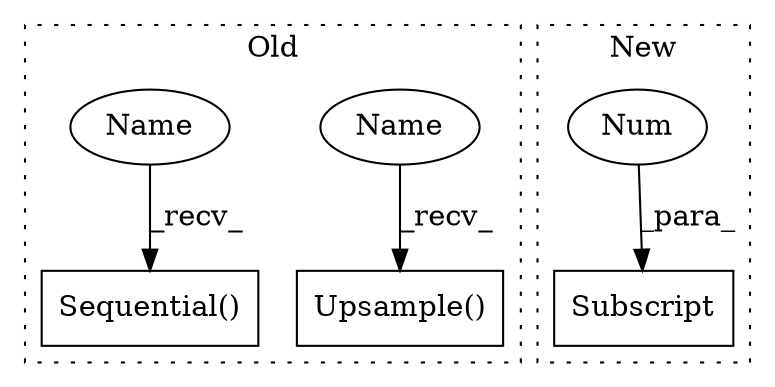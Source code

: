 digraph G {
subgraph cluster0 {
1 [label="Upsample()" a="75" s="1719" l="95" shape="box"];
4 [label="Sequential()" a="75" s="1935,2116" l="43,1" shape="box"];
5 [label="Name" a="87" s="1719" l="2" shape="ellipse"];
6 [label="Name" a="87" s="1935" l="2" shape="ellipse"];
label = "Old";
style="dotted";
}
subgraph cluster1 {
2 [label="Subscript" a="63" s="2273,0" l="15,0" shape="box"];
3 [label="Num" a="76" s="2285" l="2" shape="ellipse"];
label = "New";
style="dotted";
}
3 -> 2 [label="_para_"];
5 -> 1 [label="_recv_"];
6 -> 4 [label="_recv_"];
}